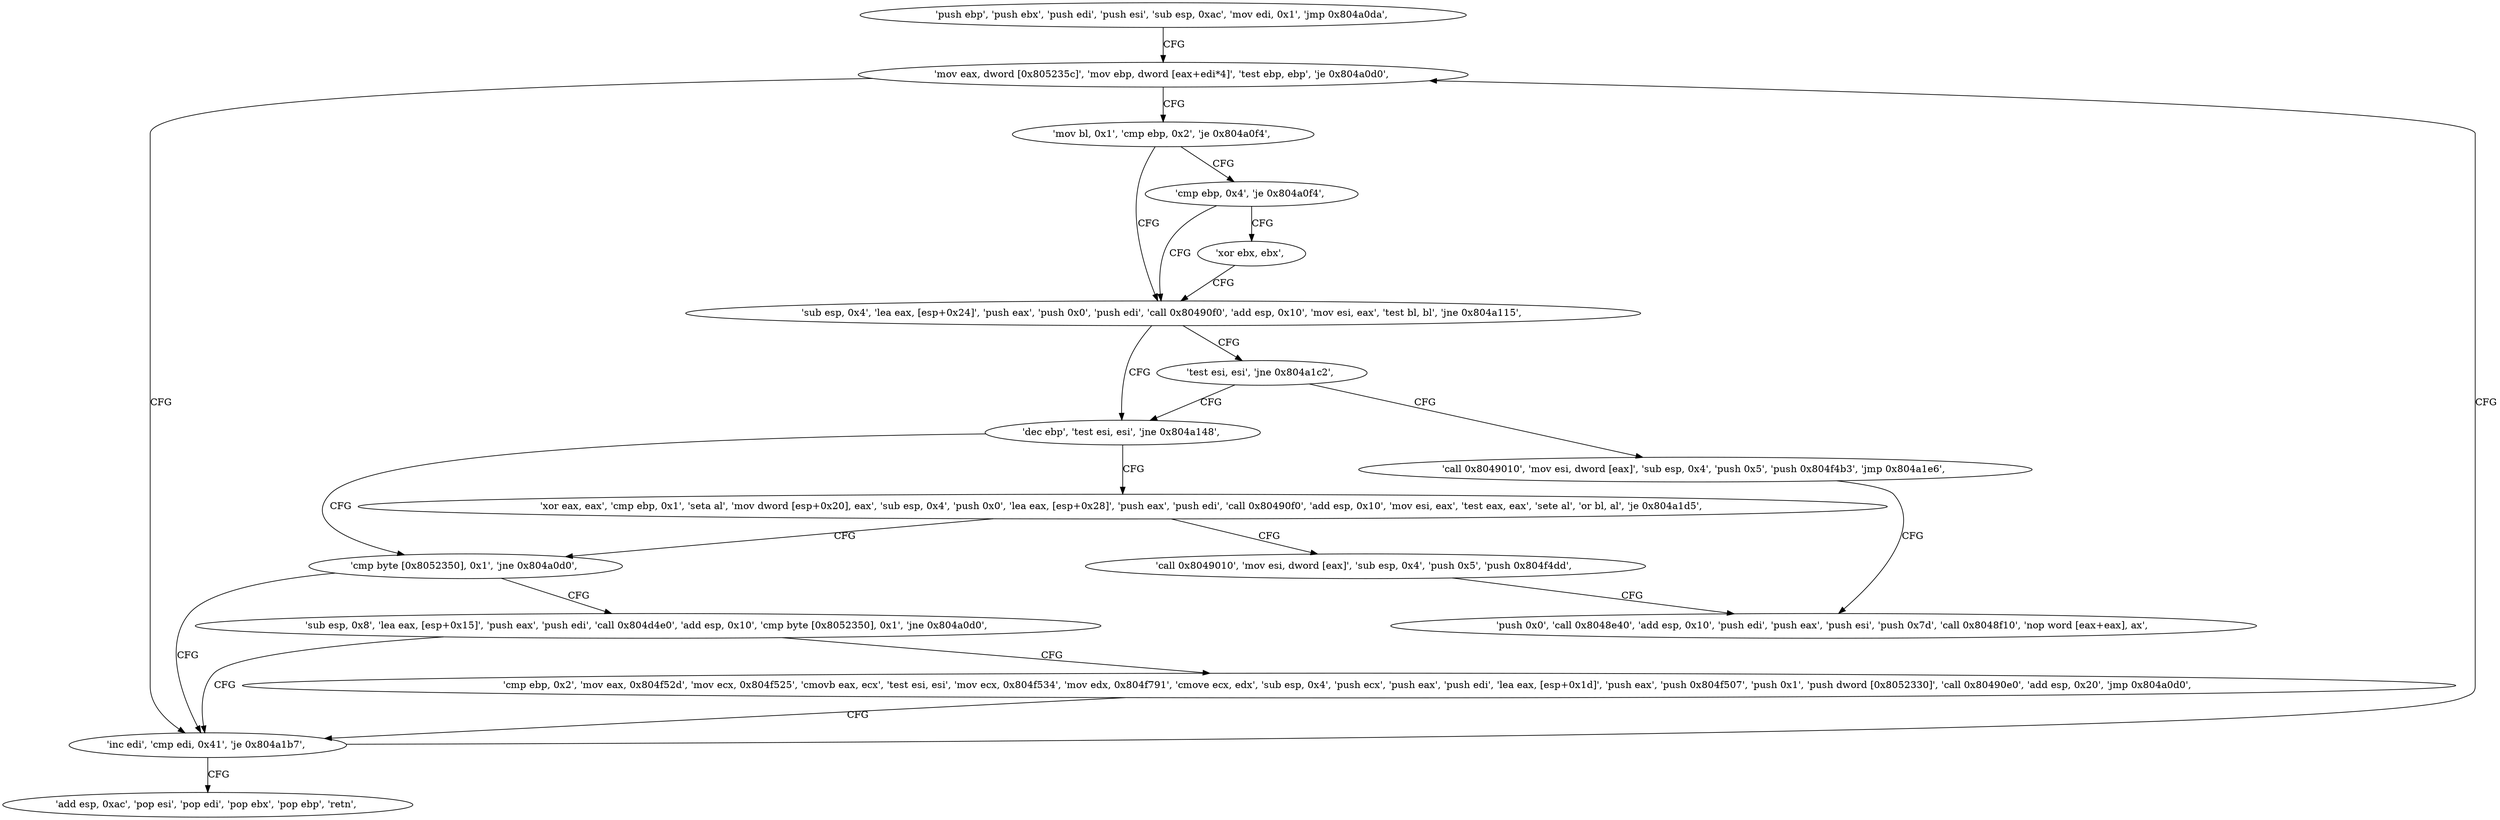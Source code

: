 digraph "func" {
"134521008" [label = "'push ebp', 'push ebx', 'push edi', 'push esi', 'sub esp, 0xac', 'mov edi, 0x1', 'jmp 0x804a0da', " ]
"134521050" [label = "'mov eax, dword [0x805235c]', 'mov ebp, dword [eax+edi*4]', 'test ebp, ebp', 'je 0x804a0d0', " ]
"134521040" [label = "'inc edi', 'cmp edi, 0x41', 'je 0x804a1b7', " ]
"134521062" [label = "'mov bl, 0x1', 'cmp ebp, 0x2', 'je 0x804a0f4', " ]
"134521271" [label = "'add esp, 0xac', 'pop esi', 'pop edi', 'pop ebx', 'pop ebp', 'retn', " ]
"134521076" [label = "'sub esp, 0x4', 'lea eax, [esp+0x24]', 'push eax', 'push 0x0', 'push edi', 'call 0x80490f0', 'add esp, 0x10', 'mov esi, eax', 'test bl, bl', 'jne 0x804a115', " ]
"134521069" [label = "'cmp ebp, 0x4', 'je 0x804a0f4', " ]
"134521109" [label = "'dec ebp', 'test esi, esi', 'jne 0x804a148', " ]
"134521101" [label = "'test esi, esi', 'jne 0x804a1c2', " ]
"134521074" [label = "'xor ebx, ebx', " ]
"134521160" [label = "'cmp byte [0x8052350], 0x1', 'jne 0x804a0d0', " ]
"134521114" [label = "'xor eax, eax', 'cmp ebp, 0x1', 'seta al', 'mov dword [esp+0x20], eax', 'sub esp, 0x4', 'push 0x0', 'lea eax, [esp+0x28]', 'push eax', 'push edi', 'call 0x80490f0', 'add esp, 0x10', 'mov esi, eax', 'test eax, eax', 'sete al', 'or bl, al', 'je 0x804a1d5', " ]
"134521282" [label = "'call 0x8049010', 'mov esi, dword [eax]', 'sub esp, 0x4', 'push 0x5', 'push 0x804f4b3', 'jmp 0x804a1e6', " ]
"134521173" [label = "'sub esp, 0x8', 'lea eax, [esp+0x15]', 'push eax', 'push edi', 'call 0x804d4e0', 'add esp, 0x10', 'cmp byte [0x8052350], 0x1', 'jne 0x804a0d0', " ]
"134521301" [label = "'call 0x8049010', 'mov esi, dword [eax]', 'sub esp, 0x4', 'push 0x5', 'push 0x804f4dd', " ]
"134521318" [label = "'push 0x0', 'call 0x8048e40', 'add esp, 0x10', 'push edi', 'push eax', 'push esi', 'push 0x7d', 'call 0x8048f10', 'nop word [eax+eax], ax', " ]
"134521203" [label = "'cmp ebp, 0x2', 'mov eax, 0x804f52d', 'mov ecx, 0x804f525', 'cmovb eax, ecx', 'test esi, esi', 'mov ecx, 0x804f534', 'mov edx, 0x804f791', 'cmove ecx, edx', 'sub esp, 0x4', 'push ecx', 'push eax', 'push edi', 'lea eax, [esp+0x1d]', 'push eax', 'push 0x804f507', 'push 0x1', 'push dword [0x8052330]', 'call 0x80490e0', 'add esp, 0x20', 'jmp 0x804a0d0', " ]
"134521008" -> "134521050" [ label = "CFG" ]
"134521050" -> "134521040" [ label = "CFG" ]
"134521050" -> "134521062" [ label = "CFG" ]
"134521040" -> "134521271" [ label = "CFG" ]
"134521040" -> "134521050" [ label = "CFG" ]
"134521062" -> "134521076" [ label = "CFG" ]
"134521062" -> "134521069" [ label = "CFG" ]
"134521076" -> "134521109" [ label = "CFG" ]
"134521076" -> "134521101" [ label = "CFG" ]
"134521069" -> "134521076" [ label = "CFG" ]
"134521069" -> "134521074" [ label = "CFG" ]
"134521109" -> "134521160" [ label = "CFG" ]
"134521109" -> "134521114" [ label = "CFG" ]
"134521101" -> "134521282" [ label = "CFG" ]
"134521101" -> "134521109" [ label = "CFG" ]
"134521074" -> "134521076" [ label = "CFG" ]
"134521160" -> "134521040" [ label = "CFG" ]
"134521160" -> "134521173" [ label = "CFG" ]
"134521114" -> "134521301" [ label = "CFG" ]
"134521114" -> "134521160" [ label = "CFG" ]
"134521282" -> "134521318" [ label = "CFG" ]
"134521173" -> "134521040" [ label = "CFG" ]
"134521173" -> "134521203" [ label = "CFG" ]
"134521301" -> "134521318" [ label = "CFG" ]
"134521203" -> "134521040" [ label = "CFG" ]
}
